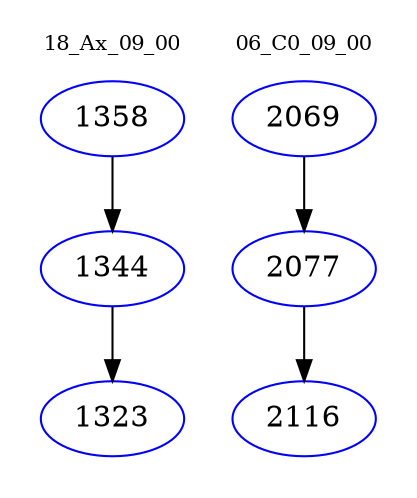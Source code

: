digraph{
subgraph cluster_0 {
color = white
label = "18_Ax_09_00";
fontsize=10;
T0_1358 [label="1358", color="blue"]
T0_1358 -> T0_1344 [color="black"]
T0_1344 [label="1344", color="blue"]
T0_1344 -> T0_1323 [color="black"]
T0_1323 [label="1323", color="blue"]
}
subgraph cluster_1 {
color = white
label = "06_C0_09_00";
fontsize=10;
T1_2069 [label="2069", color="blue"]
T1_2069 -> T1_2077 [color="black"]
T1_2077 [label="2077", color="blue"]
T1_2077 -> T1_2116 [color="black"]
T1_2116 [label="2116", color="blue"]
}
}
